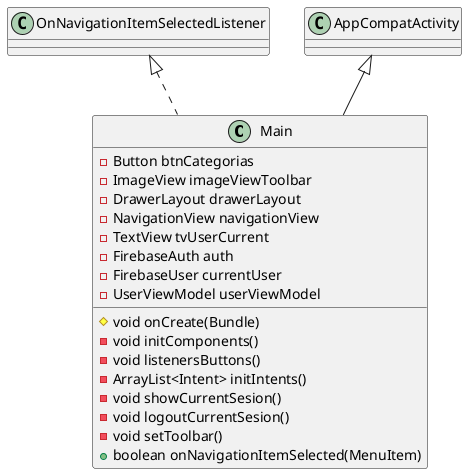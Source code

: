 @startuml
class Main {
- Button btnCategorias
- ImageView imageViewToolbar
- DrawerLayout drawerLayout
- NavigationView navigationView
- TextView tvUserCurrent
- FirebaseAuth auth
- FirebaseUser currentUser
- UserViewModel userViewModel
# void onCreate(Bundle)
- void initComponents()
- void listenersButtons()
- ArrayList<Intent> initIntents()
- void showCurrentSesion()
- void logoutCurrentSesion()
- void setToolbar()
+ boolean onNavigationItemSelected(MenuItem)
}


OnNavigationItemSelectedListener <|.. Main
AppCompatActivity <|-- Main
@enduml